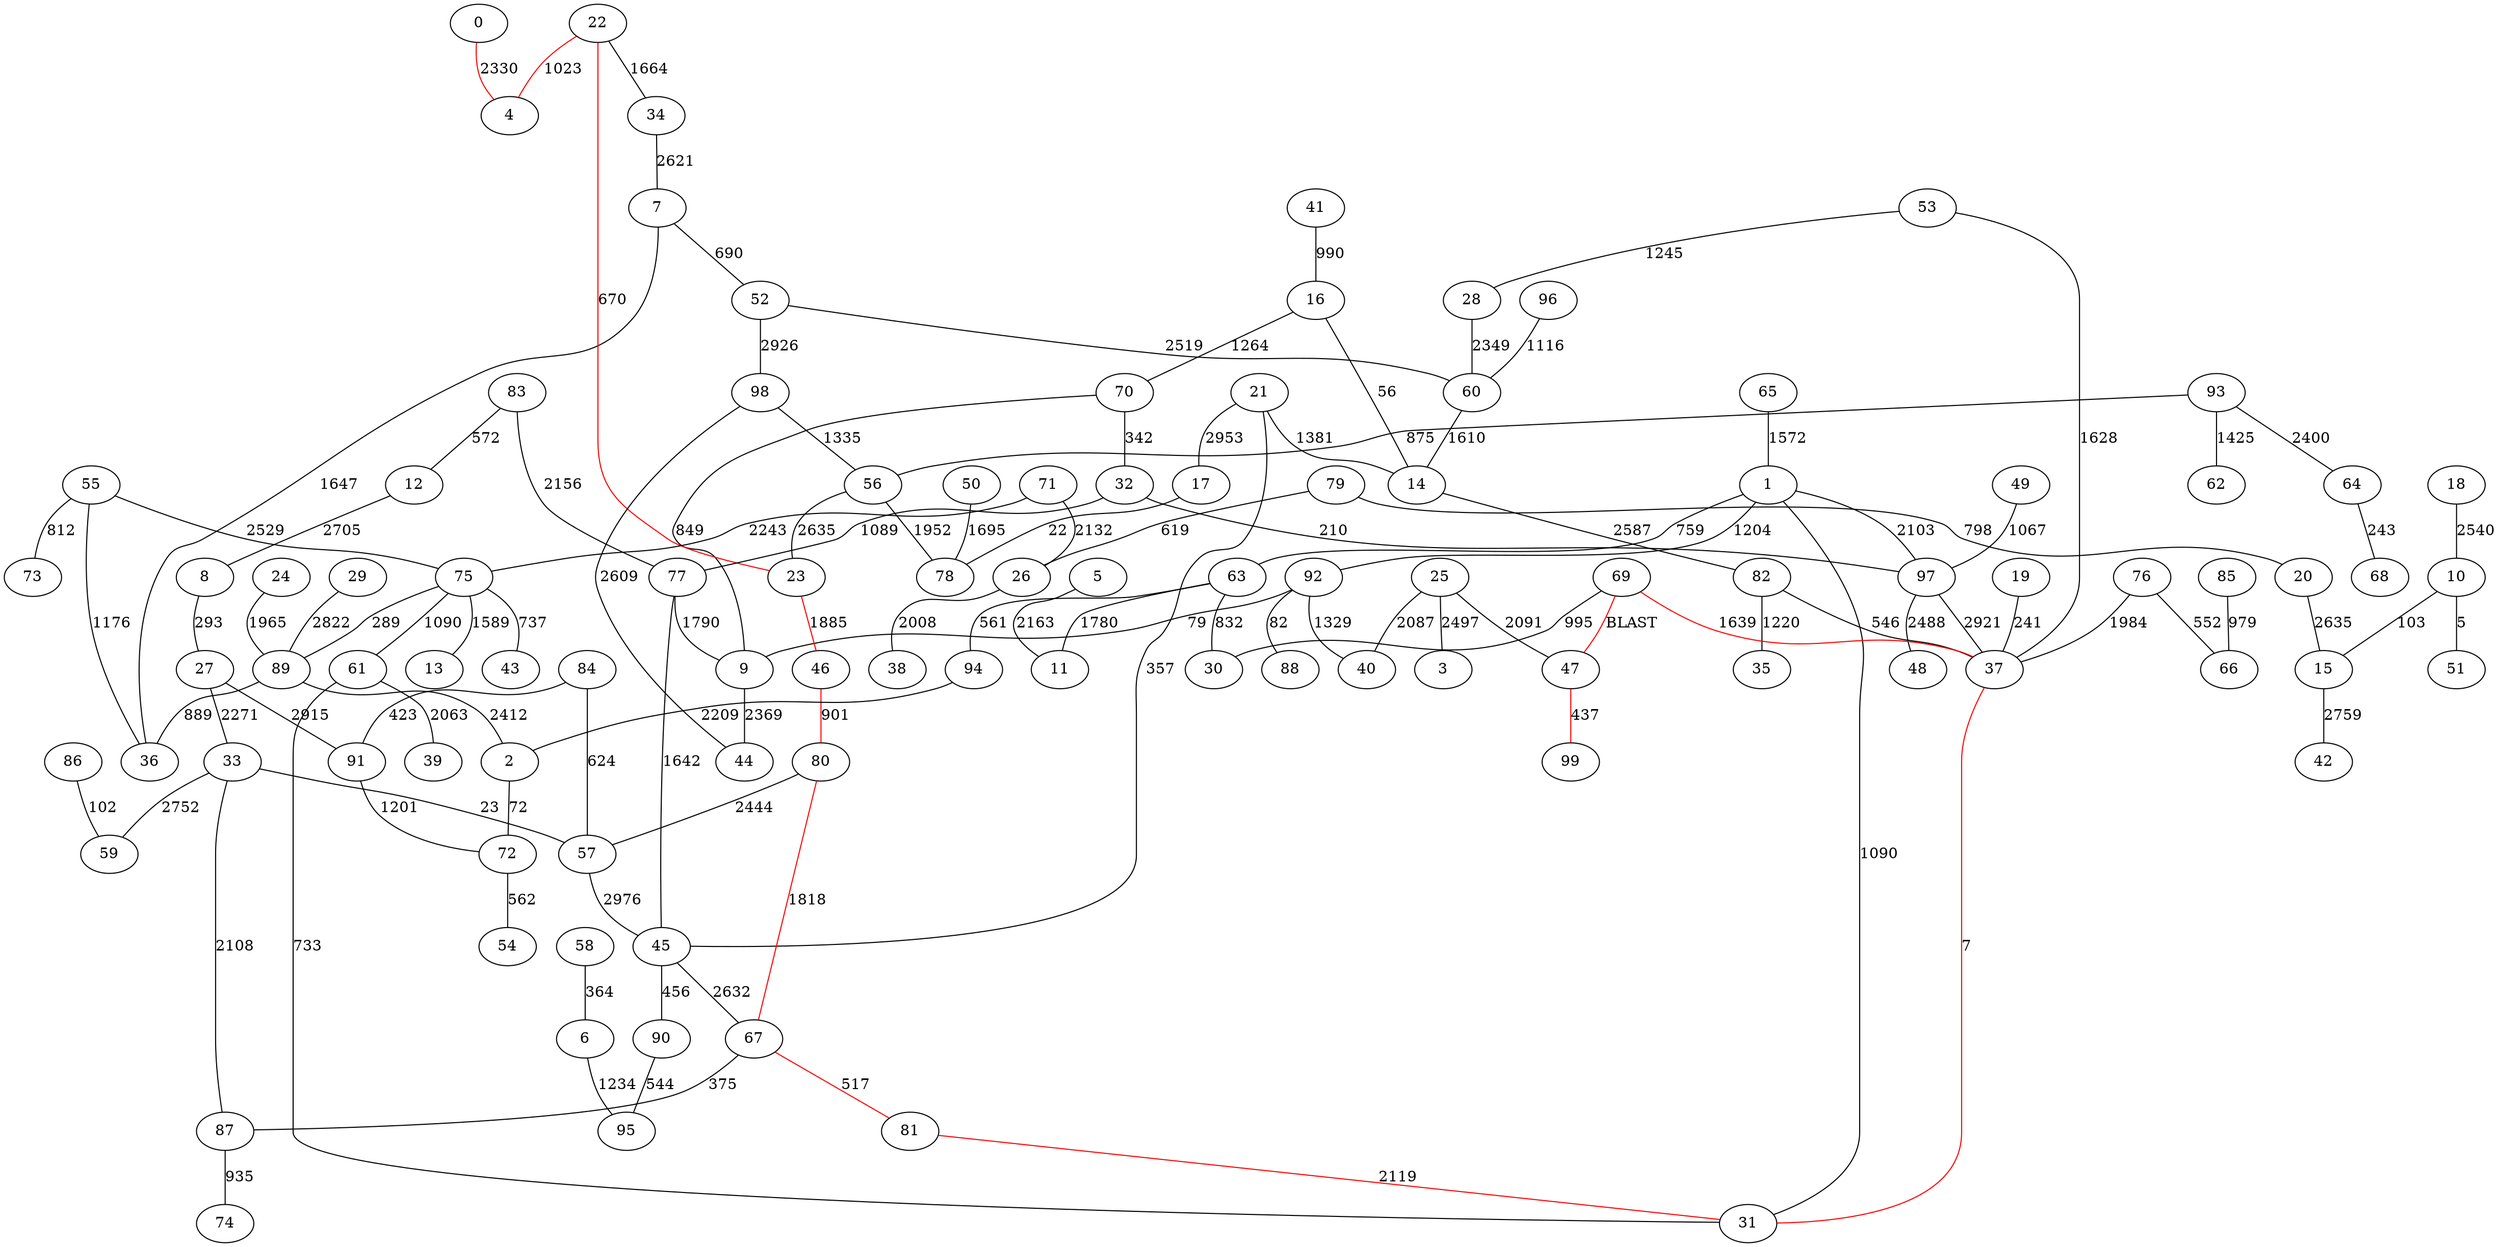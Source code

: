 graph {

    0 -- 4 [label=2330,color=red]
    1 -- 31 [label=1090,color=black]
    1 -- 63 [label=759,color=black]
    1 -- 92 [label=1204,color=black]
    1 -- 97 [label=2103,color=black]
    2 -- 72 [label=72,color=black]
    5 -- 11 [label=2163,color=black]
    6 -- 95 [label=1234,color=black]
    7 -- 36 [label=1647,color=black]
    7 -- 52 [label=690,color=black]
    8 -- 27 [label=293,color=black]
    9 -- 44 [label=2369,color=black]
    10 -- 15 [label=103,color=black]
    10 -- 51 [label=5,color=black]
    12 -- 8 [label=2705,color=black]
    14 -- 82 [label=2587,color=black]
    15 -- 42 [label=2759,color=black]
    16 -- 14 [label=56,color=black]
    16 -- 70 [label=1264,color=black]
    17 -- 78 [label=22,color=black]
    18 -- 10 [label=2540,color=black]
    19 -- 37 [label=241,color=black]
    20 -- 15 [label=2635,color=black]
    21 -- 14 [label=1381,color=black]
    21 -- 17 [label=2953,color=black]
    21 -- 45 [label=357,color=black]
    22 -- 4 [label=1023,color=red]
    22 -- 23 [label=670,color=red]
    22 -- 34 [label=1664,color=black]
    23 -- 46 [label=1885,color=red]
    24 -- 89 [label=1965,color=black]
    25 -- 3 [label=2497,color=black]
    25 -- 40 [label=2087,color=black]
    25 -- 47 [label=2091,color=black]
    26 -- 38 [label=2008,color=black]
    27 -- 33 [label=2271,color=black]
    27 -- 91 [label=2915,color=black]
    28 -- 60 [label=2349,color=black]
    29 -- 89 [label=2822,color=black]
    32 -- 77 [label=1089,color=black]
    32 -- 97 [label=210,color=black]
    33 -- 57 [label=23,color=black]
    33 -- 59 [label=2752,color=black]
    33 -- 87 [label=2108,color=black]
    34 -- 7 [label=2621,color=black]
    37 -- 31 [label=7,color=red]
    41 -- 16 [label=990,color=black]
    45 -- 67 [label=2632,color=black]
    45 -- 90 [label=456,color=black]
    46 -- 80 [label=901,color=red]
    47 -- 99 [label=437,color=red]
    49 -- 97 [label=1067,color=black]
    50 -- 78 [label=1695,color=black]
    52 -- 60 [label=2519,color=black]
    52 -- 98 [label=2926,color=black]
    53 -- 28 [label=1245,color=black]
    53 -- 37 [label=1628,color=black]
    55 -- 36 [label=1176,color=black]
    55 -- 73 [label=812,color=black]
    55 -- 75 [label=2529,color=black]
    56 -- 23 [label=2635,color=black]
    56 -- 78 [label=1952,color=black]
    57 -- 45 [label=2976,color=black]
    58 -- 6 [label=364,color=black]
    60 -- 14 [label=1610,color=black]
    61 -- 31 [label=733,color=black]
    61 -- 39 [label=2063,color=black]
    63 -- 11 [label=1780,color=black]
    63 -- 30 [label=832,color=black]
    63 -- 94 [label=561,color=black]
    64 -- 68 [label=243,color=black]
    65 -- 1 [label=1572,color=black]
    67 -- 81 [label=517,color=red]
    67 -- 87 [label=375,color=black]
    69 -- 30 [label=995,color=black]
    69 -- 37 [label=1639,color=red]
    69 -- 47 [label=BLAST,color=red]
    70 -- 9 [label=849,color=black]
    70 -- 32 [label=342,color=black]
    71 -- 26 [label=2132,color=black]
    71 -- 75 [label=2243,color=black]
    72 -- 54 [label=562,color=black]
    75 -- 13 [label=1589,color=black]
    75 -- 43 [label=737,color=black]
    75 -- 61 [label=1090,color=black]
    75 -- 89 [label=289,color=black]
    76 -- 37 [label=1984,color=black]
    76 -- 66 [label=552,color=black]
    77 -- 9 [label=1790,color=black]
    77 -- 45 [label=1642,color=black]
    79 -- 20 [label=798,color=black]
    79 -- 26 [label=619,color=black]
    80 -- 57 [label=2444,color=black]
    80 -- 67 [label=1818,color=red]
    81 -- 31 [label=2119,color=red]
    82 -- 35 [label=1220,color=black]
    82 -- 37 [label=546,color=black]
    83 -- 12 [label=572,color=black]
    83 -- 77 [label=2156,color=black]
    84 -- 57 [label=624,color=black]
    84 -- 91 [label=423,color=black]
    85 -- 66 [label=979,color=black]
    86 -- 59 [label=102,color=black]
    87 -- 74 [label=935,color=black]
    89 -- 2 [label=2412,color=black]
    89 -- 36 [label=889,color=black]
    90 -- 95 [label=544,color=black]
    91 -- 72 [label=1201,color=black]
    92 -- 9 [label=79,color=black]
    92 -- 40 [label=1329,color=black]
    92 -- 88 [label=82,color=black]
    93 -- 56 [label=875,color=black]
    93 -- 62 [label=1425,color=black]
    93 -- 64 [label=2400,color=black]
    94 -- 2 [label=2209,color=black]
    96 -- 60 [label=1116,color=black]
    97 -- 37 [label=2921,color=black]
    97 -- 48 [label=2488,color=black]
    98 -- 44 [label=2609,color=black]
    98 -- 56 [label=1335,color=black]
}